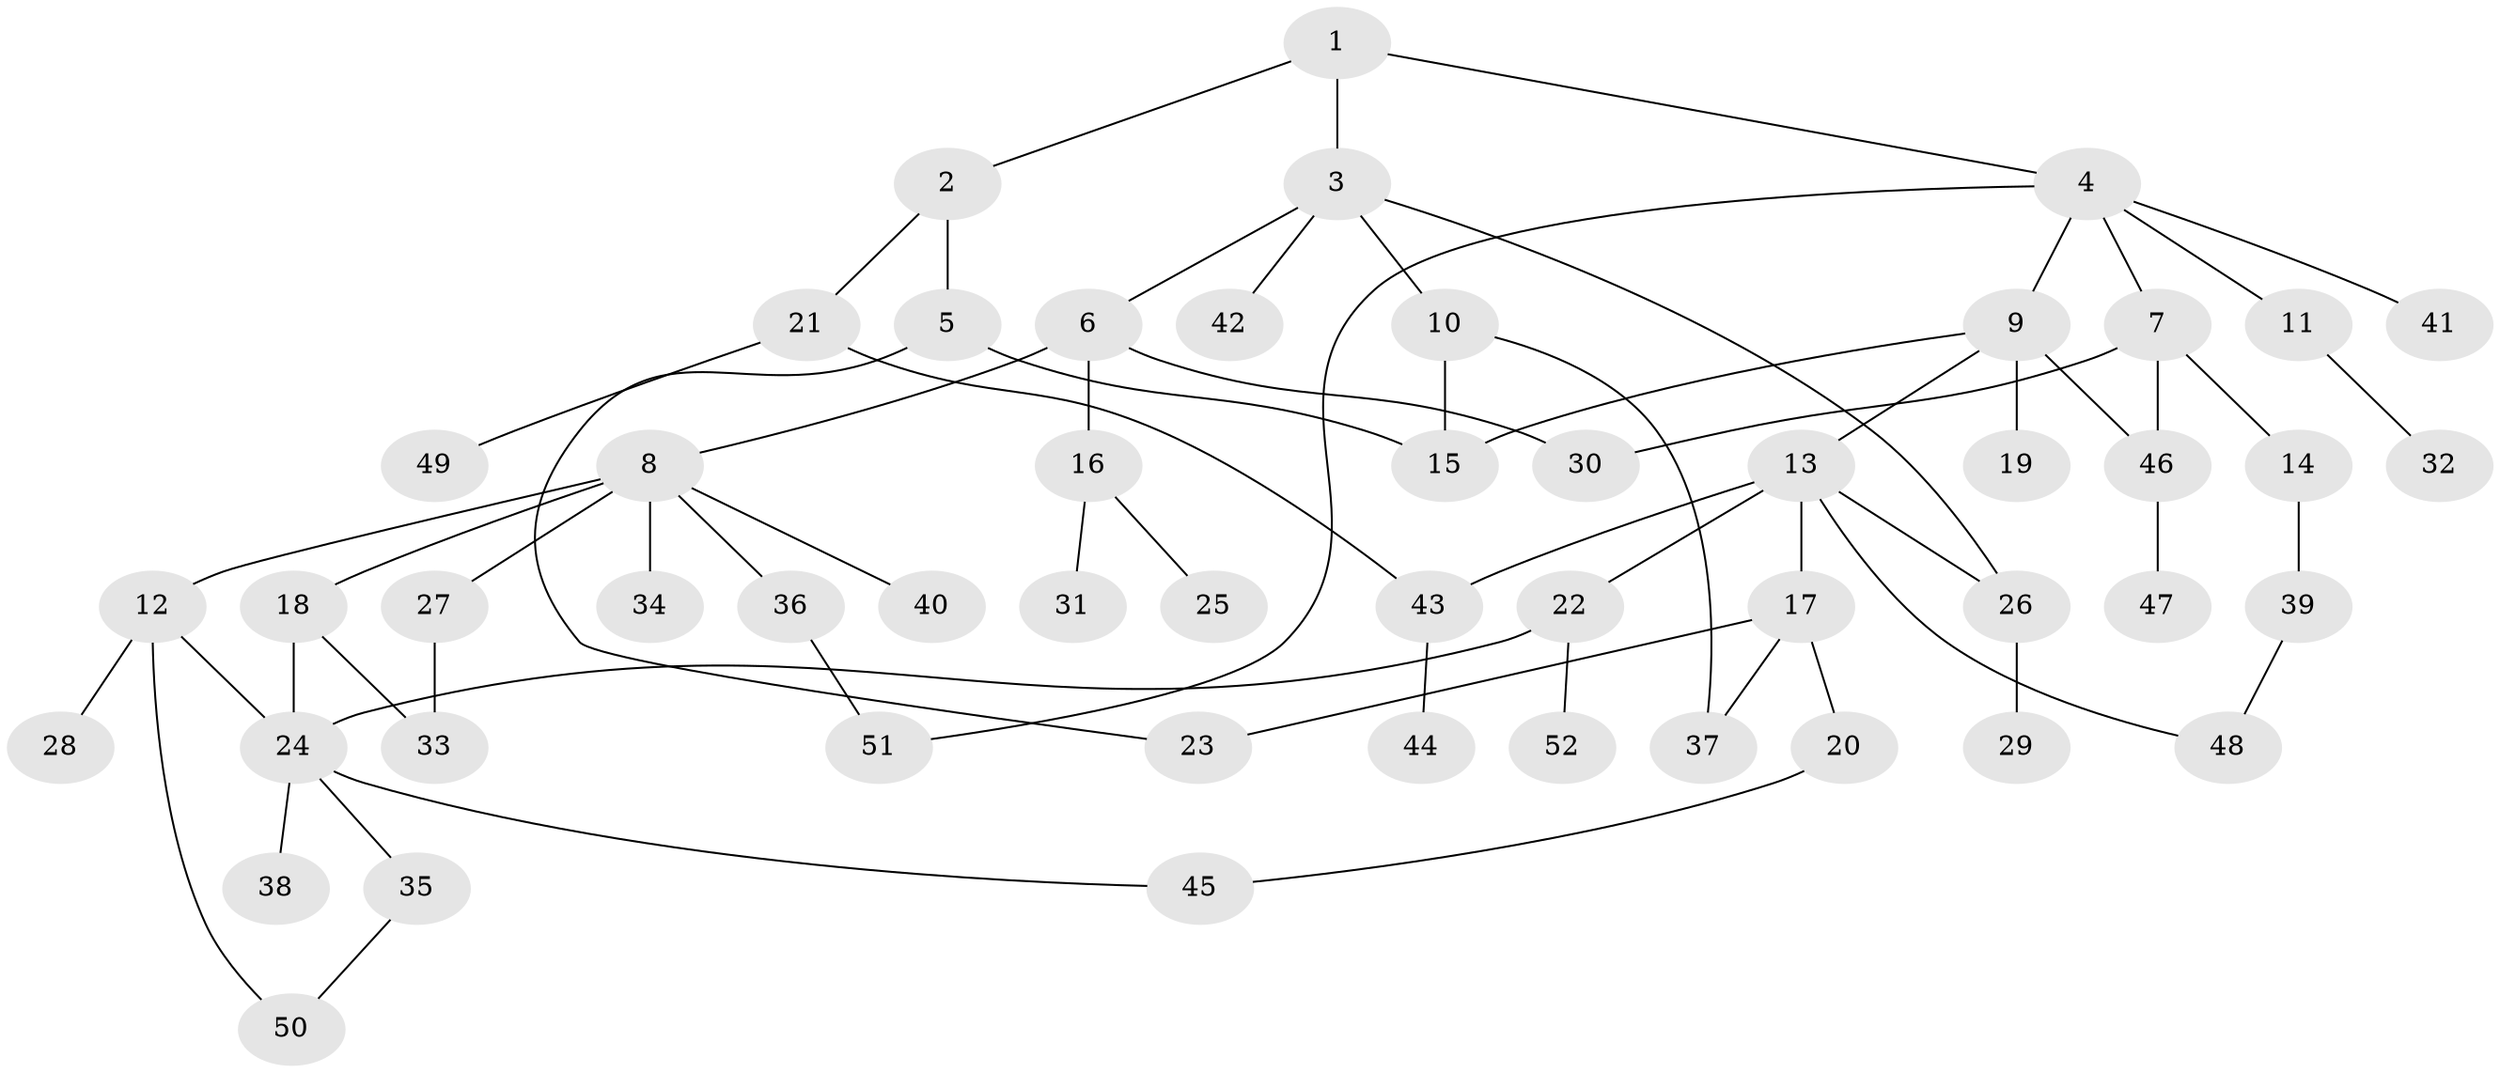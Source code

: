 // Generated by graph-tools (version 1.1) at 2025/10/02/27/25 16:10:50]
// undirected, 52 vertices, 66 edges
graph export_dot {
graph [start="1"]
  node [color=gray90,style=filled];
  1;
  2;
  3;
  4;
  5;
  6;
  7;
  8;
  9;
  10;
  11;
  12;
  13;
  14;
  15;
  16;
  17;
  18;
  19;
  20;
  21;
  22;
  23;
  24;
  25;
  26;
  27;
  28;
  29;
  30;
  31;
  32;
  33;
  34;
  35;
  36;
  37;
  38;
  39;
  40;
  41;
  42;
  43;
  44;
  45;
  46;
  47;
  48;
  49;
  50;
  51;
  52;
  1 -- 2;
  1 -- 3;
  1 -- 4;
  2 -- 5;
  2 -- 21;
  3 -- 6;
  3 -- 10;
  3 -- 42;
  3 -- 26;
  4 -- 7;
  4 -- 9;
  4 -- 11;
  4 -- 41;
  4 -- 51;
  5 -- 23;
  5 -- 15;
  6 -- 8;
  6 -- 16;
  6 -- 30;
  7 -- 14;
  7 -- 30;
  7 -- 46;
  8 -- 12;
  8 -- 18;
  8 -- 27;
  8 -- 34;
  8 -- 36;
  8 -- 40;
  9 -- 13;
  9 -- 19;
  9 -- 46;
  9 -- 15;
  10 -- 15;
  10 -- 37;
  11 -- 32;
  12 -- 24;
  12 -- 28;
  12 -- 50;
  13 -- 17;
  13 -- 22;
  13 -- 26;
  13 -- 43;
  13 -- 48;
  14 -- 39;
  16 -- 25;
  16 -- 31;
  17 -- 20;
  17 -- 37;
  17 -- 23;
  18 -- 33;
  18 -- 24;
  20 -- 45;
  21 -- 49;
  21 -- 43;
  22 -- 52;
  22 -- 24;
  24 -- 35;
  24 -- 38;
  24 -- 45;
  26 -- 29;
  27 -- 33;
  35 -- 50;
  36 -- 51;
  39 -- 48;
  43 -- 44;
  46 -- 47;
}
